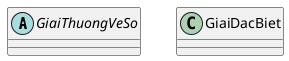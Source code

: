 @startuml
'https://plantuml.com/class-diagram

abstract class GiaiThuongVeSo{}
class GiaiDacBiet{}

@enduml